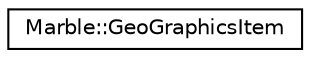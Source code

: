 digraph "Graphical Class Hierarchy"
{
  edge [fontname="Helvetica",fontsize="10",labelfontname="Helvetica",labelfontsize="10"];
  node [fontname="Helvetica",fontsize="10",shape=record];
  rankdir="LR";
  Node1 [label="Marble::GeoGraphicsItem",height=0.2,width=0.4,color="black", fillcolor="white", style="filled",URL="$class_marble_1_1_geo_graphics_item.html"];
}
